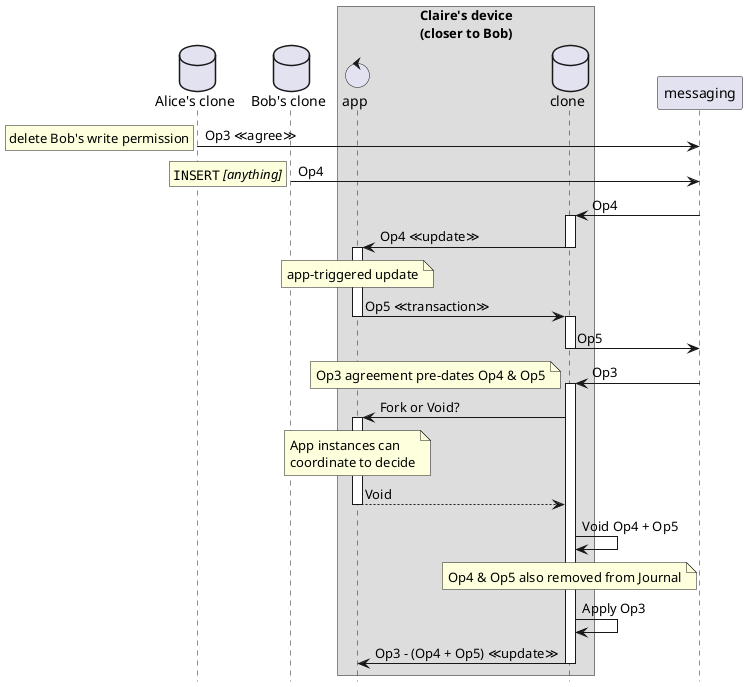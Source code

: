 @startuml
'https://plantuml.com/sequence-diagram
hide footbox

database "Alice's clone" as genesis
database "Bob's clone" as clone2
box Claire's device\n(closer to Bob)
control "app" as proc4
database "clone" as clone4
end box

genesis -> messaging: Op3 ≪agree≫
rnote left: delete Bob's write permission

clone2 -> messaging: Op4
rnote left: ""INSERT"" //[anything]//

messaging -> clone4 ++: Op4
clone4 -> proc4 --++: Op4 ≪update≫
note over proc4: app-triggered update

proc4 -> clone4 --++: Op5 ≪transaction≫
clone4 -> messaging --: Op5

messaging -> clone4 ++: Op3
note left: Op3 agreement pre-dates Op4 & Op5
clone4 -> proc4 ++: Fork or Void?
note over proc4
App instances can
coordinate to decide
end note
proc4 --> clone4 --: Void
clone4 -> clone4: Void Op4 + Op5
note over clone4: Op4 & Op5 also removed from Journal
clone4 -> clone4: Apply Op3
clone4 -> proc4 --: Op3 - (Op4 + Op5) ≪update≫

@enduml
